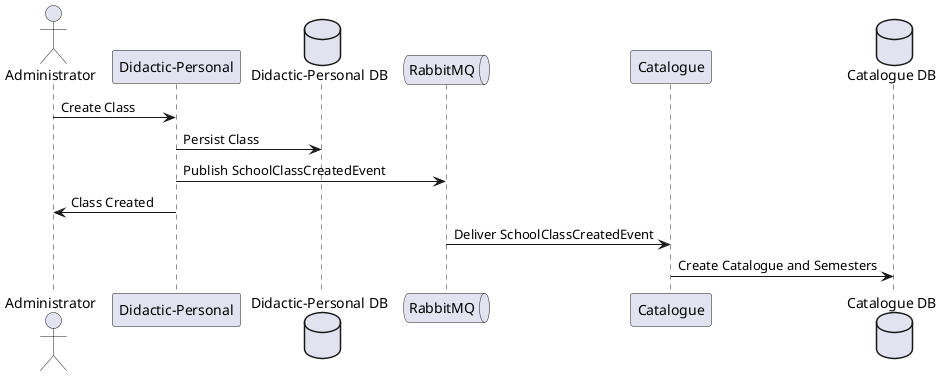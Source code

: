 @startuml
actor Administrator
participant "Didactic-Personal" as DP
database "Didactic-Personal DB" as DPDB
queue "RabbitMQ" as MQ
participant "Catalogue" as CS
database "Catalogue DB" as CSDB

Administrator -> DP : Create Class
DP -> DPDB : Persist Class
DP -> MQ : Publish SchoolClassCreatedEvent
DP -> Administrator: Class Created

MQ -> CS : Deliver SchoolClassCreatedEvent
CS -> CSDB : Create Catalogue and Semesters

@enduml

